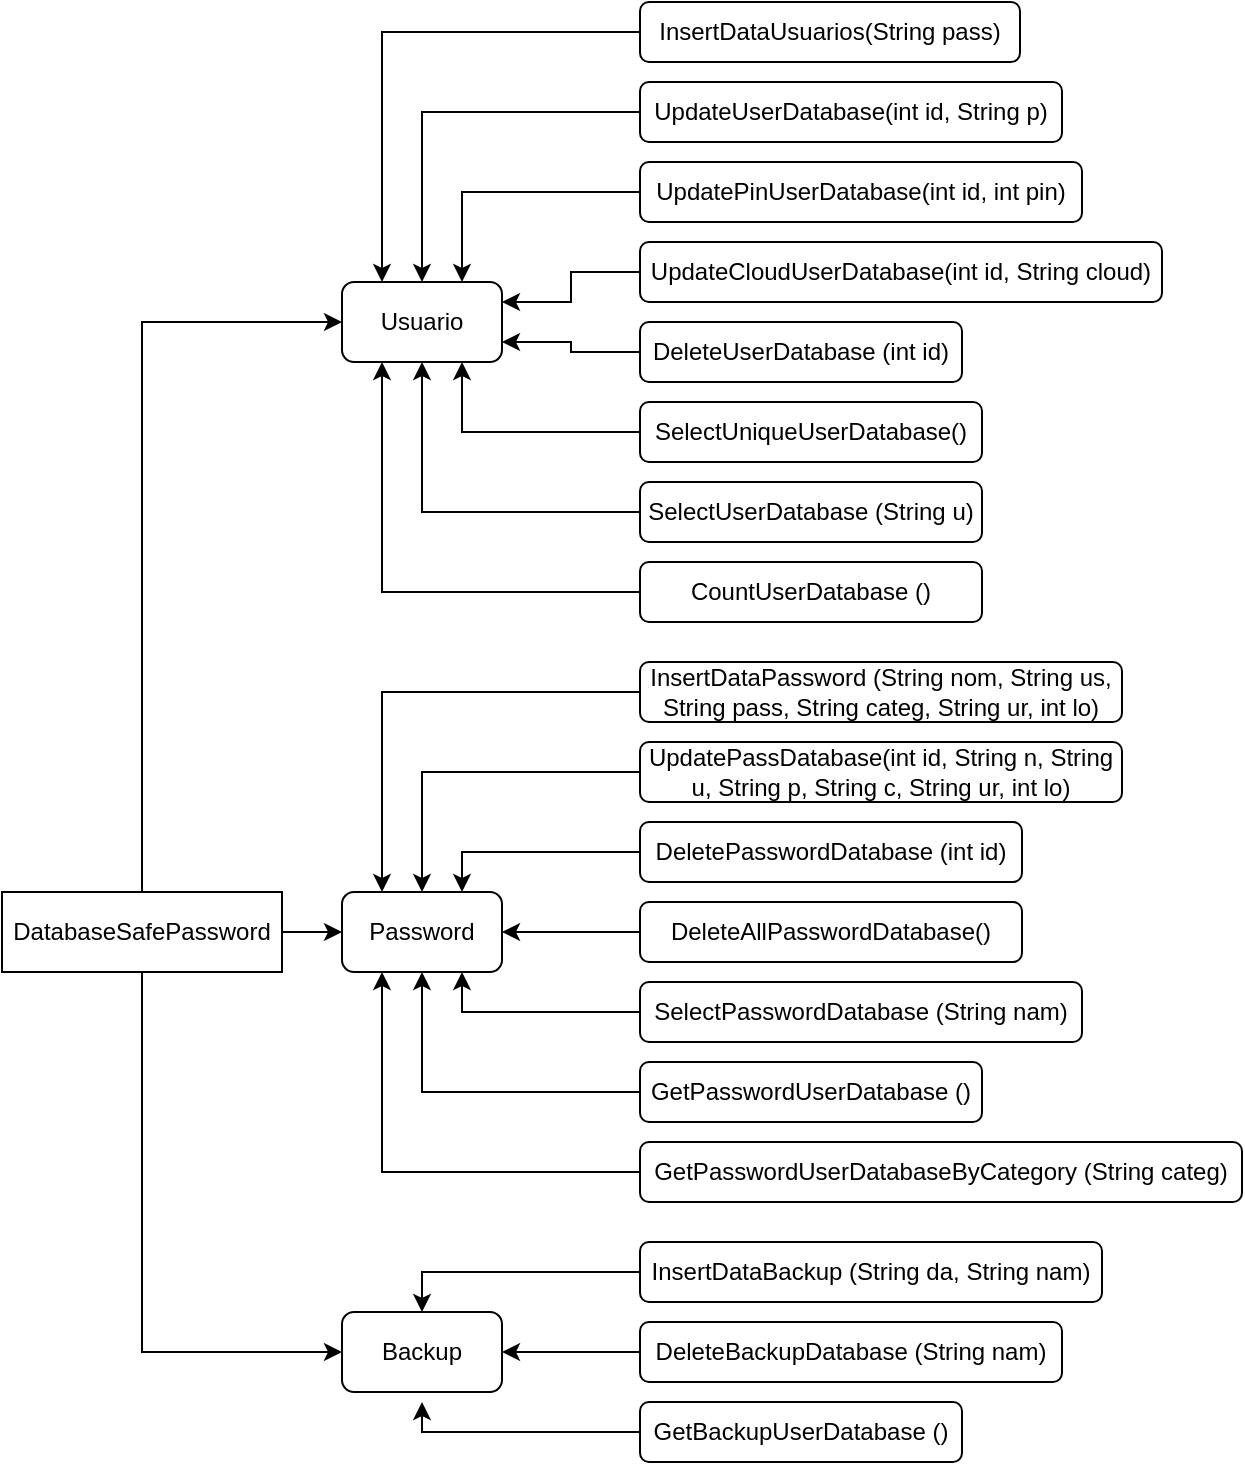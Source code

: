 <mxfile version="14.6.1" type="device"><diagram id="IgkTN4bOpob2reNsk1PS" name="Page-1"><mxGraphModel dx="1673" dy="885" grid="1" gridSize="10" guides="1" tooltips="1" connect="1" arrows="1" fold="1" page="1" pageScale="1" pageWidth="827" pageHeight="1169" math="0" shadow="0"><root><mxCell id="0"/><mxCell id="1" parent="0"/><mxCell id="2JnRx5lHM5jCXXQf9d-n-5" style="edgeStyle=orthogonalEdgeStyle;rounded=0;orthogonalLoop=1;jettySize=auto;html=1;exitX=1;exitY=0.5;exitDx=0;exitDy=0;entryX=0;entryY=0.5;entryDx=0;entryDy=0;" edge="1" parent="1" source="2JnRx5lHM5jCXXQf9d-n-1" target="2JnRx5lHM5jCXXQf9d-n-3"><mxGeometry relative="1" as="geometry"/></mxCell><mxCell id="2JnRx5lHM5jCXXQf9d-n-6" style="edgeStyle=orthogonalEdgeStyle;rounded=0;orthogonalLoop=1;jettySize=auto;html=1;exitX=0.5;exitY=0;exitDx=0;exitDy=0;entryX=0;entryY=0.5;entryDx=0;entryDy=0;" edge="1" parent="1" source="2JnRx5lHM5jCXXQf9d-n-1" target="2JnRx5lHM5jCXXQf9d-n-2"><mxGeometry relative="1" as="geometry"/></mxCell><mxCell id="2JnRx5lHM5jCXXQf9d-n-7" style="edgeStyle=orthogonalEdgeStyle;rounded=0;orthogonalLoop=1;jettySize=auto;html=1;exitX=0.5;exitY=1;exitDx=0;exitDy=0;entryX=0;entryY=0.5;entryDx=0;entryDy=0;" edge="1" parent="1" source="2JnRx5lHM5jCXXQf9d-n-1" target="2JnRx5lHM5jCXXQf9d-n-4"><mxGeometry relative="1" as="geometry"/></mxCell><mxCell id="2JnRx5lHM5jCXXQf9d-n-1" value="DatabaseSafePassword" style="rounded=0;whiteSpace=wrap;html=1;" vertex="1" parent="1"><mxGeometry y="485" width="140" height="40" as="geometry"/></mxCell><mxCell id="2JnRx5lHM5jCXXQf9d-n-2" value="Usuario" style="rounded=1;whiteSpace=wrap;html=1;" vertex="1" parent="1"><mxGeometry x="170" y="180" width="80" height="40" as="geometry"/></mxCell><mxCell id="2JnRx5lHM5jCXXQf9d-n-3" value="Password" style="rounded=1;whiteSpace=wrap;html=1;" vertex="1" parent="1"><mxGeometry x="170" y="485" width="80" height="40" as="geometry"/></mxCell><mxCell id="2JnRx5lHM5jCXXQf9d-n-4" value="Backup" style="rounded=1;whiteSpace=wrap;html=1;" vertex="1" parent="1"><mxGeometry x="170" y="695" width="80" height="40" as="geometry"/></mxCell><mxCell id="2JnRx5lHM5jCXXQf9d-n-16" style="edgeStyle=orthogonalEdgeStyle;rounded=0;orthogonalLoop=1;jettySize=auto;html=1;exitX=0;exitY=0.5;exitDx=0;exitDy=0;entryX=0.25;entryY=0;entryDx=0;entryDy=0;" edge="1" parent="1" source="2JnRx5lHM5jCXXQf9d-n-8" target="2JnRx5lHM5jCXXQf9d-n-2"><mxGeometry relative="1" as="geometry"/></mxCell><mxCell id="2JnRx5lHM5jCXXQf9d-n-8" value="InsertDataUsuarios(String pass)" style="rounded=1;whiteSpace=wrap;html=1;" vertex="1" parent="1"><mxGeometry x="319" y="40" width="190" height="30" as="geometry"/></mxCell><mxCell id="2JnRx5lHM5jCXXQf9d-n-17" style="edgeStyle=orthogonalEdgeStyle;rounded=0;orthogonalLoop=1;jettySize=auto;html=1;exitX=0;exitY=0.5;exitDx=0;exitDy=0;entryX=0.5;entryY=0;entryDx=0;entryDy=0;" edge="1" parent="1" source="2JnRx5lHM5jCXXQf9d-n-9" target="2JnRx5lHM5jCXXQf9d-n-2"><mxGeometry relative="1" as="geometry"/></mxCell><mxCell id="2JnRx5lHM5jCXXQf9d-n-9" value="UpdateUserDatabase(int id, String p)" style="rounded=1;whiteSpace=wrap;html=1;" vertex="1" parent="1"><mxGeometry x="319" y="80" width="211" height="30" as="geometry"/></mxCell><mxCell id="2JnRx5lHM5jCXXQf9d-n-18" style="edgeStyle=orthogonalEdgeStyle;rounded=0;orthogonalLoop=1;jettySize=auto;html=1;exitX=0;exitY=0.5;exitDx=0;exitDy=0;entryX=0.75;entryY=0;entryDx=0;entryDy=0;" edge="1" parent="1" source="2JnRx5lHM5jCXXQf9d-n-10" target="2JnRx5lHM5jCXXQf9d-n-2"><mxGeometry relative="1" as="geometry"/></mxCell><mxCell id="2JnRx5lHM5jCXXQf9d-n-10" value="UpdatePinUserDatabase(int id, int pin)" style="rounded=1;whiteSpace=wrap;html=1;" vertex="1" parent="1"><mxGeometry x="319" y="120" width="221" height="30" as="geometry"/></mxCell><mxCell id="2JnRx5lHM5jCXXQf9d-n-19" style="edgeStyle=orthogonalEdgeStyle;rounded=0;orthogonalLoop=1;jettySize=auto;html=1;exitX=0;exitY=0.5;exitDx=0;exitDy=0;entryX=1;entryY=0.25;entryDx=0;entryDy=0;" edge="1" parent="1" source="2JnRx5lHM5jCXXQf9d-n-11" target="2JnRx5lHM5jCXXQf9d-n-2"><mxGeometry relative="1" as="geometry"/></mxCell><mxCell id="2JnRx5lHM5jCXXQf9d-n-11" value="UpdateCloudUserDatabase(int id, String cloud)" style="rounded=1;whiteSpace=wrap;html=1;" vertex="1" parent="1"><mxGeometry x="319" y="160" width="261" height="30" as="geometry"/></mxCell><mxCell id="2JnRx5lHM5jCXXQf9d-n-20" style="edgeStyle=orthogonalEdgeStyle;rounded=0;orthogonalLoop=1;jettySize=auto;html=1;exitX=0;exitY=0.5;exitDx=0;exitDy=0;entryX=1;entryY=0.75;entryDx=0;entryDy=0;" edge="1" parent="1" source="2JnRx5lHM5jCXXQf9d-n-12" target="2JnRx5lHM5jCXXQf9d-n-2"><mxGeometry relative="1" as="geometry"/></mxCell><mxCell id="2JnRx5lHM5jCXXQf9d-n-12" value="DeleteUserDatabase (int id)" style="rounded=1;whiteSpace=wrap;html=1;" vertex="1" parent="1"><mxGeometry x="319" y="200" width="161" height="30" as="geometry"/></mxCell><mxCell id="2JnRx5lHM5jCXXQf9d-n-23" style="edgeStyle=orthogonalEdgeStyle;rounded=0;orthogonalLoop=1;jettySize=auto;html=1;exitX=0;exitY=0.5;exitDx=0;exitDy=0;entryX=0.75;entryY=1;entryDx=0;entryDy=0;" edge="1" parent="1" source="2JnRx5lHM5jCXXQf9d-n-13" target="2JnRx5lHM5jCXXQf9d-n-2"><mxGeometry relative="1" as="geometry"/></mxCell><mxCell id="2JnRx5lHM5jCXXQf9d-n-13" value="SelectUniqueUserDatabase()" style="rounded=1;whiteSpace=wrap;html=1;" vertex="1" parent="1"><mxGeometry x="319" y="240" width="171" height="30" as="geometry"/></mxCell><mxCell id="2JnRx5lHM5jCXXQf9d-n-22" style="edgeStyle=orthogonalEdgeStyle;rounded=0;orthogonalLoop=1;jettySize=auto;html=1;exitX=0;exitY=0.5;exitDx=0;exitDy=0;entryX=0.5;entryY=1;entryDx=0;entryDy=0;" edge="1" parent="1" source="2JnRx5lHM5jCXXQf9d-n-14" target="2JnRx5lHM5jCXXQf9d-n-2"><mxGeometry relative="1" as="geometry"/></mxCell><mxCell id="2JnRx5lHM5jCXXQf9d-n-14" value="SelectUserDatabase (String u)" style="rounded=1;whiteSpace=wrap;html=1;" vertex="1" parent="1"><mxGeometry x="319" y="280" width="171" height="30" as="geometry"/></mxCell><mxCell id="2JnRx5lHM5jCXXQf9d-n-21" style="edgeStyle=orthogonalEdgeStyle;rounded=0;orthogonalLoop=1;jettySize=auto;html=1;exitX=0;exitY=0.5;exitDx=0;exitDy=0;entryX=0.25;entryY=1;entryDx=0;entryDy=0;" edge="1" parent="1" source="2JnRx5lHM5jCXXQf9d-n-15" target="2JnRx5lHM5jCXXQf9d-n-2"><mxGeometry relative="1" as="geometry"/></mxCell><mxCell id="2JnRx5lHM5jCXXQf9d-n-15" value="CountUserDatabase ()" style="rounded=1;whiteSpace=wrap;html=1;" vertex="1" parent="1"><mxGeometry x="319" y="320" width="171" height="30" as="geometry"/></mxCell><mxCell id="2JnRx5lHM5jCXXQf9d-n-31" style="edgeStyle=orthogonalEdgeStyle;rounded=0;orthogonalLoop=1;jettySize=auto;html=1;exitX=0;exitY=0.5;exitDx=0;exitDy=0;entryX=0.25;entryY=0;entryDx=0;entryDy=0;" edge="1" parent="1" source="2JnRx5lHM5jCXXQf9d-n-24" target="2JnRx5lHM5jCXXQf9d-n-3"><mxGeometry relative="1" as="geometry"/></mxCell><mxCell id="2JnRx5lHM5jCXXQf9d-n-24" value="InsertDataPassword (String nom, String us, String pass, String categ, String ur, int lo)" style="rounded=1;whiteSpace=wrap;html=1;" vertex="1" parent="1"><mxGeometry x="319" y="370" width="241" height="30" as="geometry"/></mxCell><mxCell id="2JnRx5lHM5jCXXQf9d-n-32" style="edgeStyle=orthogonalEdgeStyle;rounded=0;orthogonalLoop=1;jettySize=auto;html=1;exitX=0;exitY=0.5;exitDx=0;exitDy=0;entryX=0.5;entryY=0;entryDx=0;entryDy=0;" edge="1" parent="1" source="2JnRx5lHM5jCXXQf9d-n-25" target="2JnRx5lHM5jCXXQf9d-n-3"><mxGeometry relative="1" as="geometry"/></mxCell><mxCell id="2JnRx5lHM5jCXXQf9d-n-25" value="UpdatePassDatabase(int id, String n, String u, String p, String c, String ur, int lo)" style="rounded=1;whiteSpace=wrap;html=1;" vertex="1" parent="1"><mxGeometry x="319" y="410" width="241" height="30" as="geometry"/></mxCell><mxCell id="2JnRx5lHM5jCXXQf9d-n-36" style="edgeStyle=orthogonalEdgeStyle;rounded=0;orthogonalLoop=1;jettySize=auto;html=1;exitX=0;exitY=0.5;exitDx=0;exitDy=0;entryX=0.75;entryY=0;entryDx=0;entryDy=0;" edge="1" parent="1" source="2JnRx5lHM5jCXXQf9d-n-26" target="2JnRx5lHM5jCXXQf9d-n-3"><mxGeometry relative="1" as="geometry"/></mxCell><mxCell id="2JnRx5lHM5jCXXQf9d-n-26" value="DeletePasswordDatabase (int id)" style="rounded=1;whiteSpace=wrap;html=1;" vertex="1" parent="1"><mxGeometry x="319" y="450" width="191" height="30" as="geometry"/></mxCell><mxCell id="2JnRx5lHM5jCXXQf9d-n-37" style="edgeStyle=orthogonalEdgeStyle;rounded=0;orthogonalLoop=1;jettySize=auto;html=1;exitX=0;exitY=0.5;exitDx=0;exitDy=0;entryX=1;entryY=0.5;entryDx=0;entryDy=0;" edge="1" parent="1" source="2JnRx5lHM5jCXXQf9d-n-27" target="2JnRx5lHM5jCXXQf9d-n-3"><mxGeometry relative="1" as="geometry"/></mxCell><mxCell id="2JnRx5lHM5jCXXQf9d-n-27" value="DeleteAllPasswordDatabase()" style="rounded=1;whiteSpace=wrap;html=1;" vertex="1" parent="1"><mxGeometry x="319" y="490" width="191" height="30" as="geometry"/></mxCell><mxCell id="2JnRx5lHM5jCXXQf9d-n-35" style="edgeStyle=orthogonalEdgeStyle;rounded=0;orthogonalLoop=1;jettySize=auto;html=1;exitX=0;exitY=0.5;exitDx=0;exitDy=0;entryX=0.75;entryY=1;entryDx=0;entryDy=0;" edge="1" parent="1" source="2JnRx5lHM5jCXXQf9d-n-28" target="2JnRx5lHM5jCXXQf9d-n-3"><mxGeometry relative="1" as="geometry"/></mxCell><mxCell id="2JnRx5lHM5jCXXQf9d-n-28" value="SelectPasswordDatabase (String nam)" style="rounded=1;whiteSpace=wrap;html=1;" vertex="1" parent="1"><mxGeometry x="319" y="530" width="221" height="30" as="geometry"/></mxCell><mxCell id="2JnRx5lHM5jCXXQf9d-n-34" style="edgeStyle=orthogonalEdgeStyle;rounded=0;orthogonalLoop=1;jettySize=auto;html=1;exitX=0;exitY=0.5;exitDx=0;exitDy=0;entryX=0.5;entryY=1;entryDx=0;entryDy=0;" edge="1" parent="1" source="2JnRx5lHM5jCXXQf9d-n-29" target="2JnRx5lHM5jCXXQf9d-n-3"><mxGeometry relative="1" as="geometry"/></mxCell><mxCell id="2JnRx5lHM5jCXXQf9d-n-29" value="GetPasswordUserDatabase ()" style="rounded=1;whiteSpace=wrap;html=1;" vertex="1" parent="1"><mxGeometry x="319" y="570" width="171" height="30" as="geometry"/></mxCell><mxCell id="2JnRx5lHM5jCXXQf9d-n-33" style="edgeStyle=orthogonalEdgeStyle;rounded=0;orthogonalLoop=1;jettySize=auto;html=1;exitX=0;exitY=0.5;exitDx=0;exitDy=0;entryX=0.25;entryY=1;entryDx=0;entryDy=0;" edge="1" parent="1" source="2JnRx5lHM5jCXXQf9d-n-30" target="2JnRx5lHM5jCXXQf9d-n-3"><mxGeometry relative="1" as="geometry"/></mxCell><mxCell id="2JnRx5lHM5jCXXQf9d-n-30" value="GetPasswordUserDatabaseByCategory (String categ)" style="rounded=1;whiteSpace=wrap;html=1;" vertex="1" parent="1"><mxGeometry x="319" y="610" width="301" height="30" as="geometry"/></mxCell><mxCell id="2JnRx5lHM5jCXXQf9d-n-42" style="edgeStyle=orthogonalEdgeStyle;rounded=0;orthogonalLoop=1;jettySize=auto;html=1;exitX=0;exitY=0.5;exitDx=0;exitDy=0;entryX=0.5;entryY=0;entryDx=0;entryDy=0;" edge="1" parent="1" source="2JnRx5lHM5jCXXQf9d-n-38" target="2JnRx5lHM5jCXXQf9d-n-4"><mxGeometry relative="1" as="geometry"/></mxCell><mxCell id="2JnRx5lHM5jCXXQf9d-n-38" value="InsertDataBackup (String da, String nam)" style="rounded=1;whiteSpace=wrap;html=1;" vertex="1" parent="1"><mxGeometry x="319" y="660" width="231" height="30" as="geometry"/></mxCell><mxCell id="2JnRx5lHM5jCXXQf9d-n-41" style="edgeStyle=orthogonalEdgeStyle;rounded=0;orthogonalLoop=1;jettySize=auto;html=1;exitX=0;exitY=0.5;exitDx=0;exitDy=0;entryX=1;entryY=0.5;entryDx=0;entryDy=0;" edge="1" parent="1" source="2JnRx5lHM5jCXXQf9d-n-39" target="2JnRx5lHM5jCXXQf9d-n-4"><mxGeometry relative="1" as="geometry"/></mxCell><mxCell id="2JnRx5lHM5jCXXQf9d-n-39" value="DeleteBackupDatabase (String nam)" style="rounded=1;whiteSpace=wrap;html=1;" vertex="1" parent="1"><mxGeometry x="319" y="700" width="211" height="30" as="geometry"/></mxCell><mxCell id="2JnRx5lHM5jCXXQf9d-n-43" style="edgeStyle=orthogonalEdgeStyle;rounded=0;orthogonalLoop=1;jettySize=auto;html=1;exitX=0;exitY=0.5;exitDx=0;exitDy=0;entryX=0.5;entryY=1.125;entryDx=0;entryDy=0;entryPerimeter=0;" edge="1" parent="1" source="2JnRx5lHM5jCXXQf9d-n-40" target="2JnRx5lHM5jCXXQf9d-n-4"><mxGeometry relative="1" as="geometry"/></mxCell><mxCell id="2JnRx5lHM5jCXXQf9d-n-40" value="GetBackupUserDatabase ()" style="rounded=1;whiteSpace=wrap;html=1;" vertex="1" parent="1"><mxGeometry x="319" y="740" width="161" height="30" as="geometry"/></mxCell></root></mxGraphModel></diagram></mxfile>